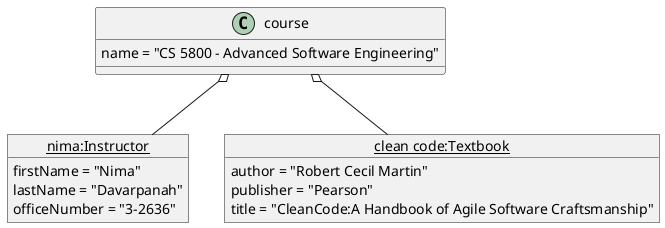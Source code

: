 @startuml
'https://plantuml.com/object-diagram

object "<u>nima:Instructor</u>" as instructor {
    firstName = "Nima"
    lastName = "Davarpanah"
    officeNumber = "3-2636"
}

object "<u>clean code:Textbook</u>" as textbook {
    author = "Robert Cecil Martin"
    publisher = "Pearson"
    title = "CleanCode:A Handbook of Agile Software Craftsmanship"
}

course o-- textbook
course o-- instructor
object "<u>cs5800:Course</u>" as course {
    name = "CS 5800 - Advanced Software Engineering"
}

@enduml
